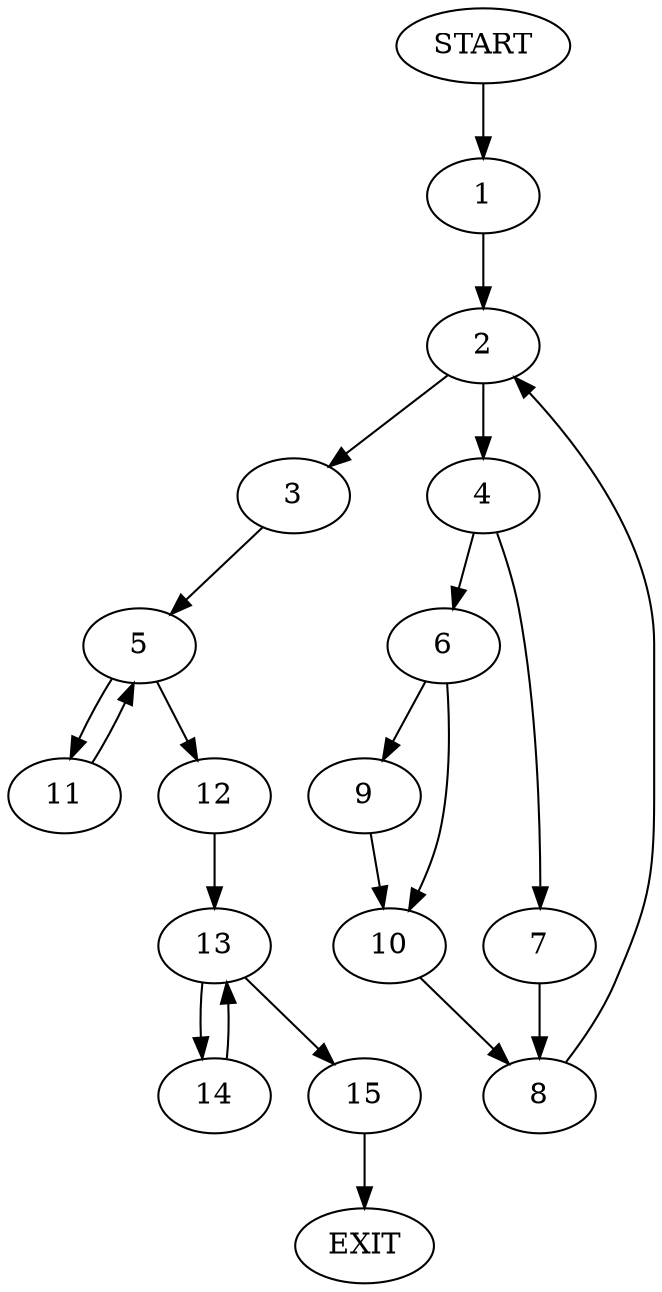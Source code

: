 digraph {
0 [label="START"]
16 [label="EXIT"]
0 -> 1
1 -> 2
2 -> 3
2 -> 4
3 -> 5
4 -> 6
4 -> 7
7 -> 8
6 -> 9
6 -> 10
10 -> 8
9 -> 10
8 -> 2
5 -> 11
5 -> 12
12 -> 13
11 -> 5
13 -> 14
13 -> 15
14 -> 13
15 -> 16
}
